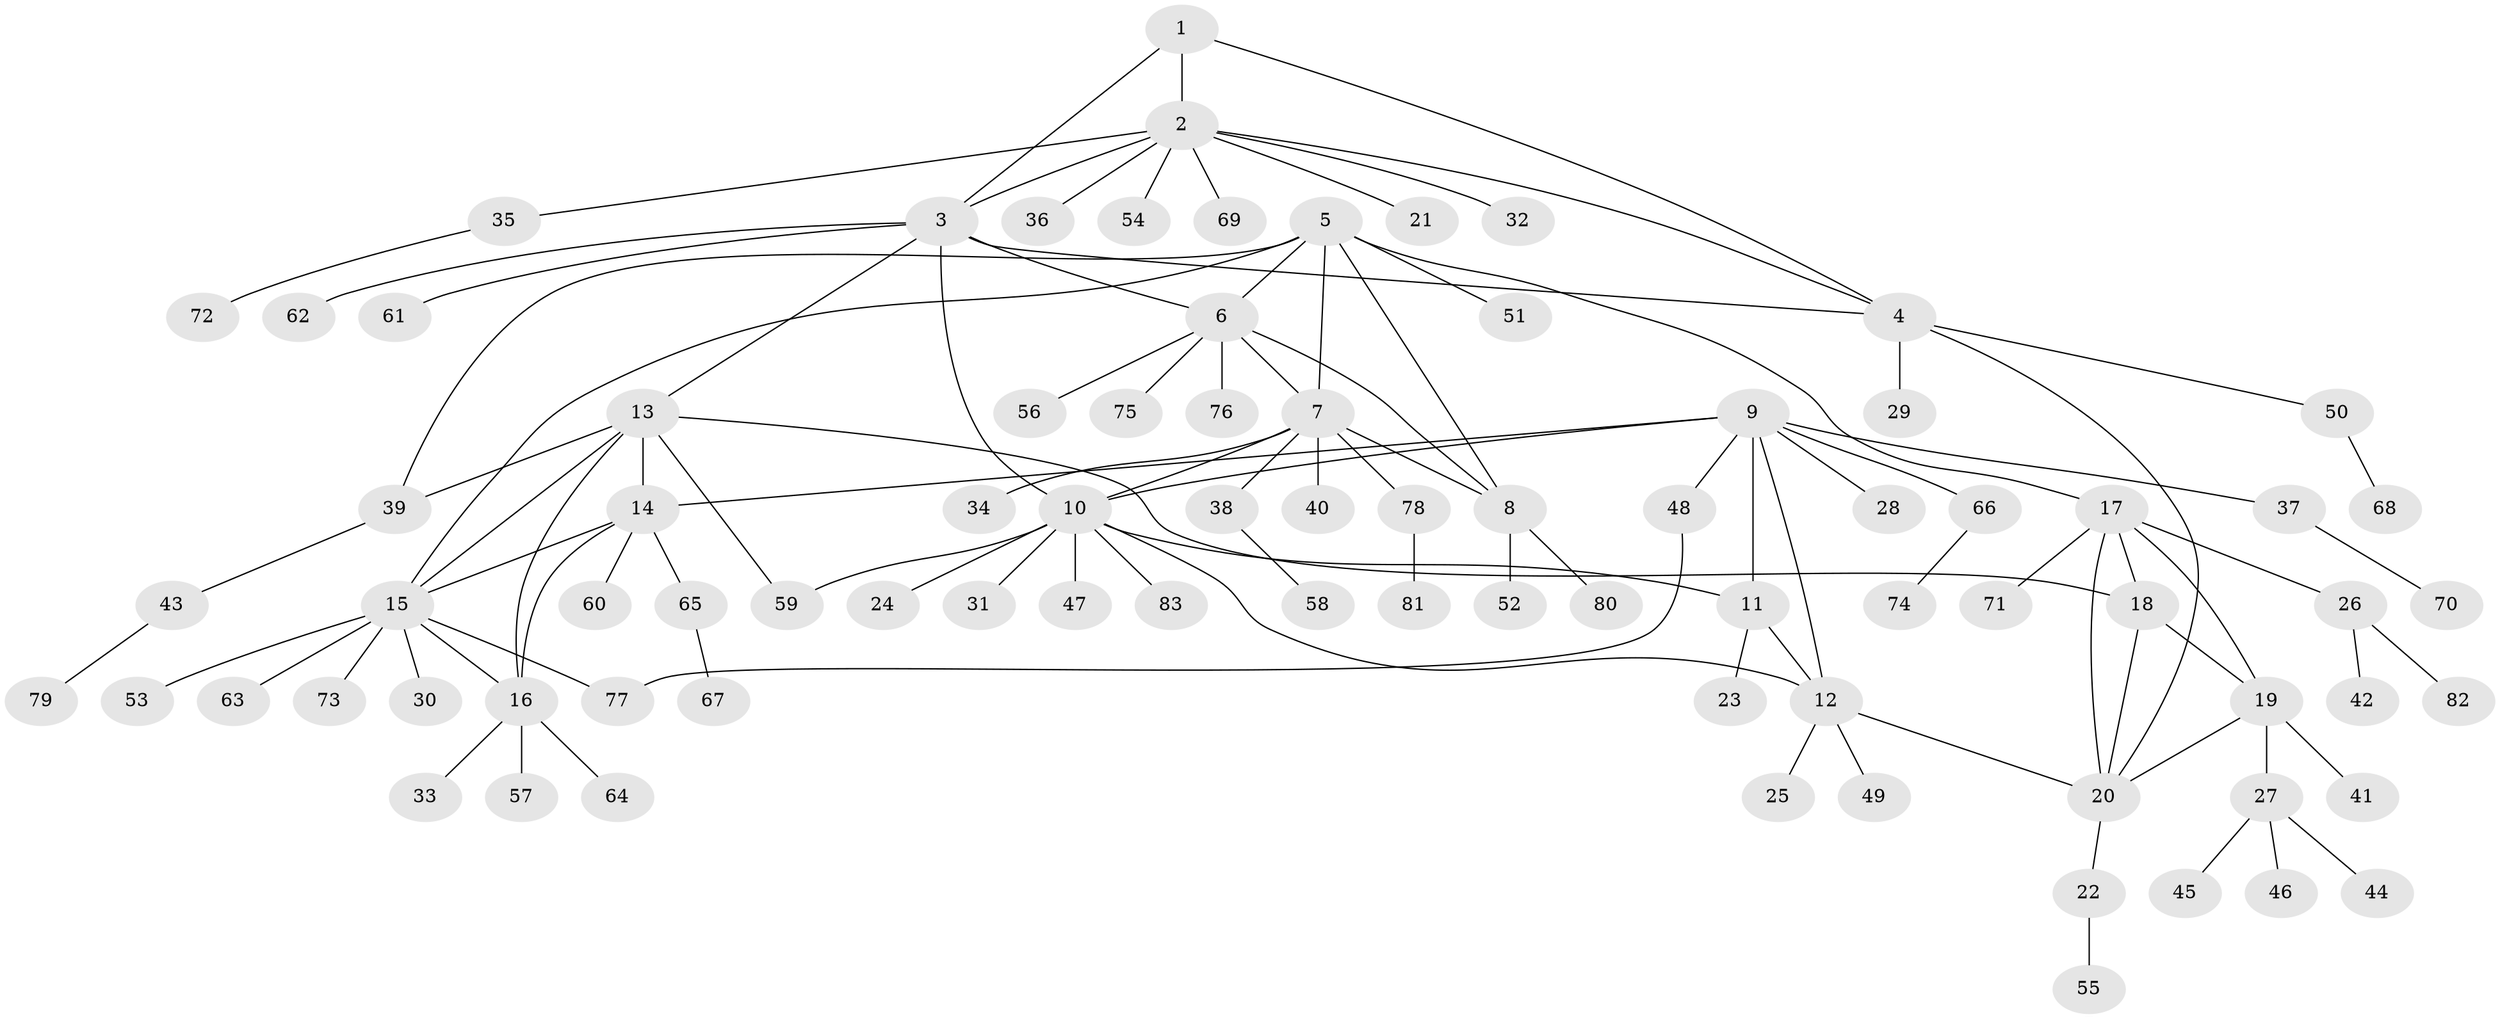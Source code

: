 // coarse degree distribution, {3: 0.0784313725490196, 8: 0.0392156862745098, 7: 0.058823529411764705, 5: 0.11764705882352941, 6: 0.0392156862745098, 4: 0.0784313725490196, 9: 0.0196078431372549, 1: 0.5098039215686274, 2: 0.058823529411764705}
// Generated by graph-tools (version 1.1) at 2025/52/03/04/25 22:52:46]
// undirected, 83 vertices, 106 edges
graph export_dot {
  node [color=gray90,style=filled];
  1;
  2;
  3;
  4;
  5;
  6;
  7;
  8;
  9;
  10;
  11;
  12;
  13;
  14;
  15;
  16;
  17;
  18;
  19;
  20;
  21;
  22;
  23;
  24;
  25;
  26;
  27;
  28;
  29;
  30;
  31;
  32;
  33;
  34;
  35;
  36;
  37;
  38;
  39;
  40;
  41;
  42;
  43;
  44;
  45;
  46;
  47;
  48;
  49;
  50;
  51;
  52;
  53;
  54;
  55;
  56;
  57;
  58;
  59;
  60;
  61;
  62;
  63;
  64;
  65;
  66;
  67;
  68;
  69;
  70;
  71;
  72;
  73;
  74;
  75;
  76;
  77;
  78;
  79;
  80;
  81;
  82;
  83;
  1 -- 2;
  1 -- 3;
  1 -- 4;
  2 -- 3;
  2 -- 4;
  2 -- 21;
  2 -- 32;
  2 -- 35;
  2 -- 36;
  2 -- 54;
  2 -- 69;
  3 -- 4;
  3 -- 6;
  3 -- 10;
  3 -- 13;
  3 -- 61;
  3 -- 62;
  4 -- 20;
  4 -- 29;
  4 -- 50;
  5 -- 6;
  5 -- 7;
  5 -- 8;
  5 -- 15;
  5 -- 17;
  5 -- 39;
  5 -- 51;
  6 -- 7;
  6 -- 8;
  6 -- 56;
  6 -- 75;
  6 -- 76;
  7 -- 8;
  7 -- 10;
  7 -- 34;
  7 -- 38;
  7 -- 40;
  7 -- 78;
  8 -- 52;
  8 -- 80;
  9 -- 10;
  9 -- 11;
  9 -- 12;
  9 -- 14;
  9 -- 28;
  9 -- 37;
  9 -- 48;
  9 -- 66;
  10 -- 11;
  10 -- 12;
  10 -- 24;
  10 -- 31;
  10 -- 47;
  10 -- 59;
  10 -- 83;
  11 -- 12;
  11 -- 23;
  12 -- 20;
  12 -- 25;
  12 -- 49;
  13 -- 14;
  13 -- 15;
  13 -- 16;
  13 -- 18;
  13 -- 39;
  13 -- 59;
  14 -- 15;
  14 -- 16;
  14 -- 60;
  14 -- 65;
  15 -- 16;
  15 -- 30;
  15 -- 53;
  15 -- 63;
  15 -- 73;
  15 -- 77;
  16 -- 33;
  16 -- 57;
  16 -- 64;
  17 -- 18;
  17 -- 19;
  17 -- 20;
  17 -- 26;
  17 -- 71;
  18 -- 19;
  18 -- 20;
  19 -- 20;
  19 -- 27;
  19 -- 41;
  20 -- 22;
  22 -- 55;
  26 -- 42;
  26 -- 82;
  27 -- 44;
  27 -- 45;
  27 -- 46;
  35 -- 72;
  37 -- 70;
  38 -- 58;
  39 -- 43;
  43 -- 79;
  48 -- 77;
  50 -- 68;
  65 -- 67;
  66 -- 74;
  78 -- 81;
}
